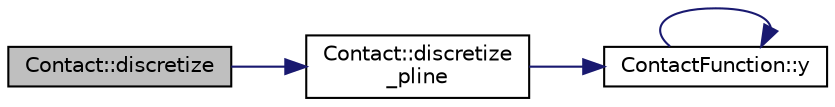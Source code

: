 digraph "Contact::discretize"
{
 // LATEX_PDF_SIZE
  edge [fontname="Helvetica",fontsize="10",labelfontname="Helvetica",labelfontsize="10"];
  node [fontname="Helvetica",fontsize="10",shape=record];
  rankdir="LR";
  Node1 [label="Contact::discretize",height=0.2,width=0.4,color="black", fillcolor="grey75", style="filled", fontcolor="black",tooltip=" "];
  Node1 -> Node2 [color="midnightblue",fontsize="10",style="solid",fontname="Helvetica"];
  Node2 [label="Contact::discretize\l_pline",height=0.2,width=0.4,color="black", fillcolor="white", style="filled",URL="$dd/d2a/class_contact.html#a092e2581e6e8d9c57131e3149f166f2e",tooltip=" "];
  Node2 -> Node3 [color="midnightblue",fontsize="10",style="solid",fontname="Helvetica"];
  Node3 [label="ContactFunction::y",height=0.2,width=0.4,color="black", fillcolor="white", style="filled",URL="$d2/d41/class_contact_function.html#ab8260d054902416d81cb2f04c120edc4",tooltip=" "];
  Node3 -> Node3 [color="midnightblue",fontsize="10",style="solid",fontname="Helvetica"];
}

